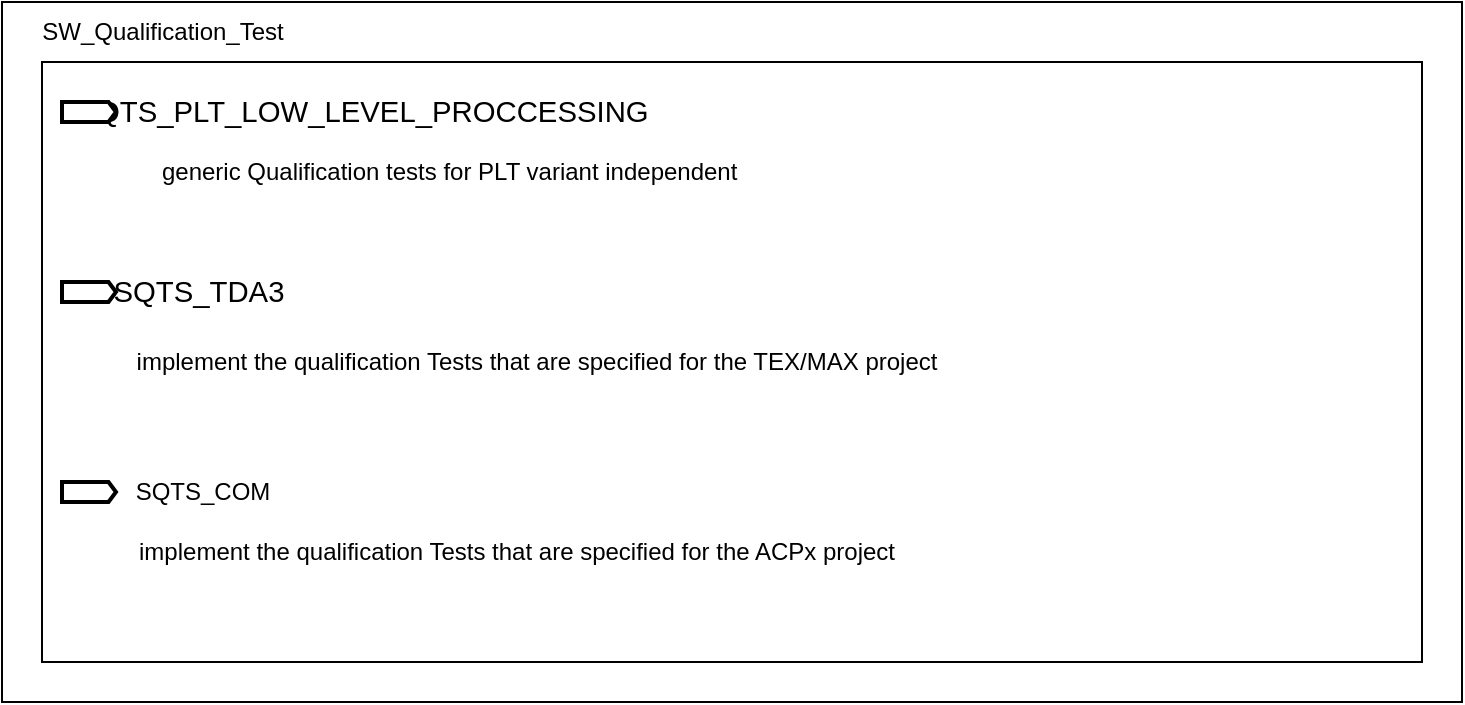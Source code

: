 <mxfile version="20.6.2" type="github">
  <diagram id="prtHgNgQTEPvFCAcTncT" name="Page-1">
    <mxGraphModel dx="1422" dy="794" grid="1" gridSize="10" guides="1" tooltips="1" connect="1" arrows="1" fold="1" page="1" pageScale="1" pageWidth="827" pageHeight="1169" math="0" shadow="0">
      <root>
        <mxCell id="0" />
        <mxCell id="1" parent="0" />
        <mxCell id="NU90ZFJ5wZLl9fyoopw8-3" value="" style="rounded=0;whiteSpace=wrap;html=1;" vertex="1" parent="1">
          <mxGeometry x="60" y="30" width="730" height="350" as="geometry" />
        </mxCell>
        <mxCell id="NU90ZFJ5wZLl9fyoopw8-1" value="" style="rounded=0;whiteSpace=wrap;html=1;" vertex="1" parent="1">
          <mxGeometry x="80" y="60" width="690" height="300" as="geometry" />
        </mxCell>
        <mxCell id="NU90ZFJ5wZLl9fyoopw8-4" value="SW_Qualification_Test" style="text;html=1;resizable=0;autosize=1;align=center;verticalAlign=middle;points=[];fillColor=none;strokeColor=none;rounded=0;" vertex="1" parent="1">
          <mxGeometry x="70" y="30" width="140" height="30" as="geometry" />
        </mxCell>
        <mxCell id="NU90ZFJ5wZLl9fyoopw8-6" value="&lt;span style=&quot;font-size:11.0pt;font-family:&amp;quot;Calibri&amp;quot;,sans-serif;&lt;br/&gt;mso-ascii-theme-font:minor-latin;mso-fareast-font-family:&amp;quot;Times New Roman&amp;quot;;&lt;br/&gt;mso-fareast-theme-font:minor-fareast;mso-hansi-theme-font:minor-latin;&lt;br/&gt;mso-bidi-font-family:Arial;mso-bidi-theme-font:minor-bidi;mso-ansi-language:&lt;br/&gt;EN-US;mso-fareast-language:EN-US;mso-bidi-language:AR-SA&quot;&gt;SQTS_PLT_LOW_LEVEL_PROCCESSING&lt;/span&gt;" style="text;html=1;resizable=0;autosize=1;align=center;verticalAlign=middle;points=[];fillColor=none;strokeColor=none;rounded=0;" vertex="1" parent="1">
          <mxGeometry x="110" y="70" width="260" height="30" as="geometry" />
        </mxCell>
        <mxCell id="NU90ZFJ5wZLl9fyoopw8-7" value="" style="shape=mxgraph.arrows.signal-in_arrow;html=1;verticalLabelPosition=bottom;verticalAlign=top;strokeWidth=2;strokeColor=#000000;" vertex="1" parent="1">
          <mxGeometry x="90" y="80" width="27" height="10" as="geometry" />
        </mxCell>
        <mxCell id="NU90ZFJ5wZLl9fyoopw8-9" value="generic Qualification tests for PLT variant independent&amp;nbsp;" style="text;html=1;resizable=0;autosize=1;align=center;verticalAlign=middle;points=[];fillColor=none;strokeColor=none;rounded=0;" vertex="1" parent="1">
          <mxGeometry x="130" y="100" width="310" height="30" as="geometry" />
        </mxCell>
        <mxCell id="NU90ZFJ5wZLl9fyoopw8-12" value="&lt;span style=&quot;font-size:11.0pt;font-family:&amp;quot;Calibri&amp;quot;,sans-serif;&lt;br/&gt;mso-ascii-theme-font:minor-latin;mso-fareast-font-family:&amp;quot;Times New Roman&amp;quot;;&lt;br/&gt;mso-fareast-theme-font:minor-fareast;mso-hansi-theme-font:minor-latin;&lt;br/&gt;mso-bidi-font-family:Arial;mso-bidi-theme-font:minor-bidi;mso-ansi-language:&lt;br/&gt;EN-US;mso-fareast-language:EN-US;mso-bidi-language:AR-SA&quot;&gt;SQTS_TDA3&amp;nbsp;&lt;/span&gt;" style="text;html=1;resizable=0;autosize=1;align=center;verticalAlign=middle;points=[];fillColor=none;strokeColor=none;rounded=0;" vertex="1" parent="1">
          <mxGeometry x="110" y="160" width="100" height="30" as="geometry" />
        </mxCell>
        <mxCell id="NU90ZFJ5wZLl9fyoopw8-13" value="" style="shape=mxgraph.arrows.signal-in_arrow;html=1;verticalLabelPosition=bottom;verticalAlign=top;strokeWidth=2;strokeColor=#000000;" vertex="1" parent="1">
          <mxGeometry x="90" y="170" width="27" height="10" as="geometry" />
        </mxCell>
        <mxCell id="NU90ZFJ5wZLl9fyoopw8-14" value="implement the qualification Tests that are specified for the TEX/MAX project" style="text;html=1;resizable=0;autosize=1;align=center;verticalAlign=middle;points=[];fillColor=none;strokeColor=none;rounded=0;" vertex="1" parent="1">
          <mxGeometry x="117" y="195" width="420" height="30" as="geometry" />
        </mxCell>
        <mxCell id="NU90ZFJ5wZLl9fyoopw8-17" value="&lt;span&gt;SQTS_COM&lt;/span&gt;" style="text;html=1;resizable=0;autosize=1;align=center;verticalAlign=middle;points=[];fillColor=none;strokeColor=none;rounded=0;" vertex="1" parent="1">
          <mxGeometry x="115" y="260" width="90" height="30" as="geometry" />
        </mxCell>
        <mxCell id="NU90ZFJ5wZLl9fyoopw8-18" value="" style="shape=mxgraph.arrows.signal-in_arrow;html=1;verticalLabelPosition=bottom;verticalAlign=top;strokeWidth=2;strokeColor=#000000;" vertex="1" parent="1">
          <mxGeometry x="90" y="270" width="27" height="10" as="geometry" />
        </mxCell>
        <mxCell id="NU90ZFJ5wZLl9fyoopw8-19" value="implement the qualification Tests that are specified for the ACPx project" style="text;html=1;resizable=0;autosize=1;align=center;verticalAlign=middle;points=[];fillColor=none;strokeColor=none;rounded=0;" vertex="1" parent="1">
          <mxGeometry x="117" y="290" width="400" height="30" as="geometry" />
        </mxCell>
      </root>
    </mxGraphModel>
  </diagram>
</mxfile>
